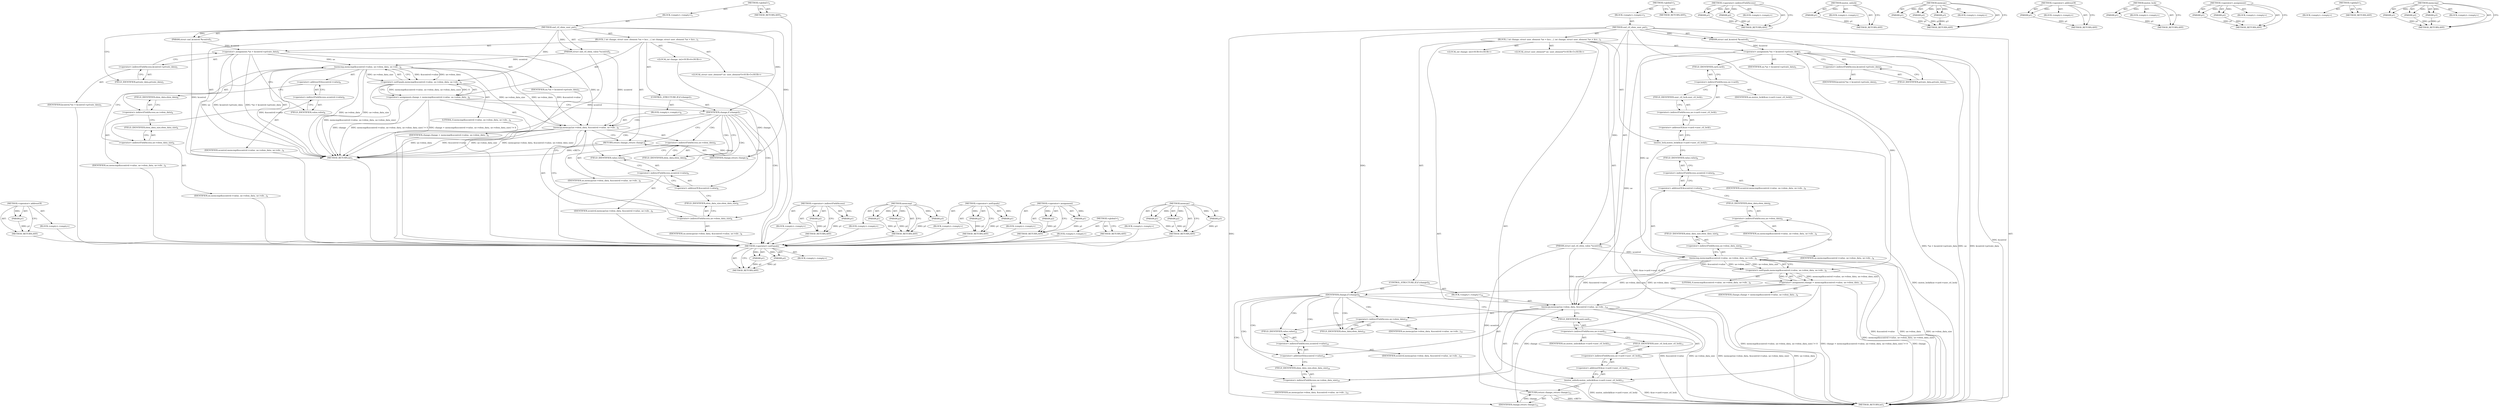 digraph "memcmp" {
vulnerable_94 [label=<(METHOD,&lt;operator&gt;.addressOf)>];
vulnerable_95 [label=<(PARAM,p1)>];
vulnerable_96 [label=<(BLOCK,&lt;empty&gt;,&lt;empty&gt;)>];
vulnerable_97 [label=<(METHOD_RETURN,ANY)>];
vulnerable_6 [label=<(METHOD,&lt;global&gt;)<SUB>1</SUB>>];
vulnerable_7 [label=<(BLOCK,&lt;empty&gt;,&lt;empty&gt;)<SUB>1</SUB>>];
vulnerable_8 [label=<(METHOD,snd_ctl_elem_user_put)<SUB>1</SUB>>];
vulnerable_9 [label=<(PARAM,struct snd_kcontrol *kcontrol)<SUB>1</SUB>>];
vulnerable_10 [label=<(PARAM,struct snd_ctl_elem_value *ucontrol)<SUB>2</SUB>>];
vulnerable_11 [label=<(BLOCK,{
 	int change;
 	struct user_element *ue = kco...,{
 	int change;
 	struct user_element *ue = kco...)<SUB>3</SUB>>];
vulnerable_12 [label="<(LOCAL,int change: int)<SUB>4</SUB>>"];
vulnerable_13 [label="<(LOCAL,struct user_element* ue: user_element*)<SUB>5</SUB>>"];
vulnerable_14 [label=<(&lt;operator&gt;.assignment,*ue = kcontrol-&gt;private_data)<SUB>5</SUB>>];
vulnerable_15 [label=<(IDENTIFIER,ue,*ue = kcontrol-&gt;private_data)<SUB>5</SUB>>];
vulnerable_16 [label=<(&lt;operator&gt;.indirectFieldAccess,kcontrol-&gt;private_data)<SUB>5</SUB>>];
vulnerable_17 [label=<(IDENTIFIER,kcontrol,*ue = kcontrol-&gt;private_data)<SUB>5</SUB>>];
vulnerable_18 [label=<(FIELD_IDENTIFIER,private_data,private_data)<SUB>5</SUB>>];
vulnerable_19 [label=<(&lt;operator&gt;.assignment,change = memcmp(&amp;ucontrol-&gt;value, ue-&gt;elem_data...)<SUB>6</SUB>>];
vulnerable_20 [label=<(IDENTIFIER,change,change = memcmp(&amp;ucontrol-&gt;value, ue-&gt;elem_data...)<SUB>6</SUB>>];
vulnerable_21 [label=<(&lt;operator&gt;.notEquals,memcmp(&amp;ucontrol-&gt;value, ue-&gt;elem_data, ue-&gt;ele...)<SUB>6</SUB>>];
vulnerable_22 [label=<(memcmp,memcmp(&amp;ucontrol-&gt;value, ue-&gt;elem_data, ue-&gt;ele...)<SUB>6</SUB>>];
vulnerable_23 [label=<(&lt;operator&gt;.addressOf,&amp;ucontrol-&gt;value)<SUB>6</SUB>>];
vulnerable_24 [label=<(&lt;operator&gt;.indirectFieldAccess,ucontrol-&gt;value)<SUB>6</SUB>>];
vulnerable_25 [label=<(IDENTIFIER,ucontrol,memcmp(&amp;ucontrol-&gt;value, ue-&gt;elem_data, ue-&gt;ele...)<SUB>6</SUB>>];
vulnerable_26 [label=<(FIELD_IDENTIFIER,value,value)<SUB>6</SUB>>];
vulnerable_27 [label=<(&lt;operator&gt;.indirectFieldAccess,ue-&gt;elem_data)<SUB>6</SUB>>];
vulnerable_28 [label=<(IDENTIFIER,ue,memcmp(&amp;ucontrol-&gt;value, ue-&gt;elem_data, ue-&gt;ele...)<SUB>6</SUB>>];
vulnerable_29 [label=<(FIELD_IDENTIFIER,elem_data,elem_data)<SUB>6</SUB>>];
vulnerable_30 [label=<(&lt;operator&gt;.indirectFieldAccess,ue-&gt;elem_data_size)<SUB>6</SUB>>];
vulnerable_31 [label=<(IDENTIFIER,ue,memcmp(&amp;ucontrol-&gt;value, ue-&gt;elem_data, ue-&gt;ele...)<SUB>6</SUB>>];
vulnerable_32 [label=<(FIELD_IDENTIFIER,elem_data_size,elem_data_size)<SUB>6</SUB>>];
vulnerable_33 [label=<(LITERAL,0,memcmp(&amp;ucontrol-&gt;value, ue-&gt;elem_data, ue-&gt;ele...)<SUB>6</SUB>>];
vulnerable_34 [label=<(CONTROL_STRUCTURE,IF,if (change))<SUB>7</SUB>>];
vulnerable_35 [label=<(IDENTIFIER,change,if (change))<SUB>7</SUB>>];
vulnerable_36 [label=<(BLOCK,&lt;empty&gt;,&lt;empty&gt;)<SUB>8</SUB>>];
vulnerable_37 [label=<(memcpy,memcpy(ue-&gt;elem_data, &amp;ucontrol-&gt;value, ue-&gt;ele...)<SUB>8</SUB>>];
vulnerable_38 [label=<(&lt;operator&gt;.indirectFieldAccess,ue-&gt;elem_data)<SUB>8</SUB>>];
vulnerable_39 [label=<(IDENTIFIER,ue,memcpy(ue-&gt;elem_data, &amp;ucontrol-&gt;value, ue-&gt;ele...)<SUB>8</SUB>>];
vulnerable_40 [label=<(FIELD_IDENTIFIER,elem_data,elem_data)<SUB>8</SUB>>];
vulnerable_41 [label=<(&lt;operator&gt;.addressOf,&amp;ucontrol-&gt;value)<SUB>8</SUB>>];
vulnerable_42 [label=<(&lt;operator&gt;.indirectFieldAccess,ucontrol-&gt;value)<SUB>8</SUB>>];
vulnerable_43 [label=<(IDENTIFIER,ucontrol,memcpy(ue-&gt;elem_data, &amp;ucontrol-&gt;value, ue-&gt;ele...)<SUB>8</SUB>>];
vulnerable_44 [label=<(FIELD_IDENTIFIER,value,value)<SUB>8</SUB>>];
vulnerable_45 [label=<(&lt;operator&gt;.indirectFieldAccess,ue-&gt;elem_data_size)<SUB>8</SUB>>];
vulnerable_46 [label=<(IDENTIFIER,ue,memcpy(ue-&gt;elem_data, &amp;ucontrol-&gt;value, ue-&gt;ele...)<SUB>8</SUB>>];
vulnerable_47 [label=<(FIELD_IDENTIFIER,elem_data_size,elem_data_size)<SUB>8</SUB>>];
vulnerable_48 [label=<(RETURN,return change;,return change;)<SUB>9</SUB>>];
vulnerable_49 [label=<(IDENTIFIER,change,return change;)<SUB>9</SUB>>];
vulnerable_50 [label=<(METHOD_RETURN,int)<SUB>1</SUB>>];
vulnerable_52 [label=<(METHOD_RETURN,ANY)<SUB>1</SUB>>];
vulnerable_78 [label=<(METHOD,&lt;operator&gt;.indirectFieldAccess)>];
vulnerable_79 [label=<(PARAM,p1)>];
vulnerable_80 [label=<(PARAM,p2)>];
vulnerable_81 [label=<(BLOCK,&lt;empty&gt;,&lt;empty&gt;)>];
vulnerable_82 [label=<(METHOD_RETURN,ANY)>];
vulnerable_88 [label=<(METHOD,memcmp)>];
vulnerable_89 [label=<(PARAM,p1)>];
vulnerable_90 [label=<(PARAM,p2)>];
vulnerable_91 [label=<(PARAM,p3)>];
vulnerable_92 [label=<(BLOCK,&lt;empty&gt;,&lt;empty&gt;)>];
vulnerable_93 [label=<(METHOD_RETURN,ANY)>];
vulnerable_83 [label=<(METHOD,&lt;operator&gt;.notEquals)>];
vulnerable_84 [label=<(PARAM,p1)>];
vulnerable_85 [label=<(PARAM,p2)>];
vulnerable_86 [label=<(BLOCK,&lt;empty&gt;,&lt;empty&gt;)>];
vulnerable_87 [label=<(METHOD_RETURN,ANY)>];
vulnerable_73 [label=<(METHOD,&lt;operator&gt;.assignment)>];
vulnerable_74 [label=<(PARAM,p1)>];
vulnerable_75 [label=<(PARAM,p2)>];
vulnerable_76 [label=<(BLOCK,&lt;empty&gt;,&lt;empty&gt;)>];
vulnerable_77 [label=<(METHOD_RETURN,ANY)>];
vulnerable_67 [label=<(METHOD,&lt;global&gt;)<SUB>1</SUB>>];
vulnerable_68 [label=<(BLOCK,&lt;empty&gt;,&lt;empty&gt;)>];
vulnerable_69 [label=<(METHOD_RETURN,ANY)>];
vulnerable_98 [label=<(METHOD,memcpy)>];
vulnerable_99 [label=<(PARAM,p1)>];
vulnerable_100 [label=<(PARAM,p2)>];
vulnerable_101 [label=<(PARAM,p3)>];
vulnerable_102 [label=<(BLOCK,&lt;empty&gt;,&lt;empty&gt;)>];
vulnerable_103 [label=<(METHOD_RETURN,ANY)>];
fixed_105 [label=<(METHOD,&lt;operator&gt;.notEquals)>];
fixed_106 [label=<(PARAM,p1)>];
fixed_107 [label=<(PARAM,p2)>];
fixed_108 [label=<(BLOCK,&lt;empty&gt;,&lt;empty&gt;)>];
fixed_109 [label=<(METHOD_RETURN,ANY)>];
fixed_6 [label=<(METHOD,&lt;global&gt;)<SUB>1</SUB>>];
fixed_7 [label=<(BLOCK,&lt;empty&gt;,&lt;empty&gt;)<SUB>1</SUB>>];
fixed_8 [label=<(METHOD,snd_ctl_elem_user_put)<SUB>1</SUB>>];
fixed_9 [label=<(PARAM,struct snd_kcontrol *kcontrol)<SUB>1</SUB>>];
fixed_10 [label=<(PARAM,struct snd_ctl_elem_value *ucontrol)<SUB>2</SUB>>];
fixed_11 [label=<(BLOCK,{
 	int change;
 	struct user_element *ue = kco...,{
 	int change;
 	struct user_element *ue = kco...)<SUB>3</SUB>>];
fixed_12 [label="<(LOCAL,int change: int)<SUB>4</SUB>>"];
fixed_13 [label="<(LOCAL,struct user_element* ue: user_element*)<SUB>5</SUB>>"];
fixed_14 [label=<(&lt;operator&gt;.assignment,*ue = kcontrol-&gt;private_data)<SUB>5</SUB>>];
fixed_15 [label=<(IDENTIFIER,ue,*ue = kcontrol-&gt;private_data)<SUB>5</SUB>>];
fixed_16 [label=<(&lt;operator&gt;.indirectFieldAccess,kcontrol-&gt;private_data)<SUB>5</SUB>>];
fixed_17 [label=<(IDENTIFIER,kcontrol,*ue = kcontrol-&gt;private_data)<SUB>5</SUB>>];
fixed_18 [label=<(FIELD_IDENTIFIER,private_data,private_data)<SUB>5</SUB>>];
fixed_19 [label=<(mutex_lock,mutex_lock(&amp;ue-&gt;card-&gt;user_ctl_lock))<SUB>7</SUB>>];
fixed_20 [label=<(&lt;operator&gt;.addressOf,&amp;ue-&gt;card-&gt;user_ctl_lock)<SUB>7</SUB>>];
fixed_21 [label=<(&lt;operator&gt;.indirectFieldAccess,ue-&gt;card-&gt;user_ctl_lock)<SUB>7</SUB>>];
fixed_22 [label=<(&lt;operator&gt;.indirectFieldAccess,ue-&gt;card)<SUB>7</SUB>>];
fixed_23 [label=<(IDENTIFIER,ue,mutex_lock(&amp;ue-&gt;card-&gt;user_ctl_lock))<SUB>7</SUB>>];
fixed_24 [label=<(FIELD_IDENTIFIER,card,card)<SUB>7</SUB>>];
fixed_25 [label=<(FIELD_IDENTIFIER,user_ctl_lock,user_ctl_lock)<SUB>7</SUB>>];
fixed_26 [label=<(&lt;operator&gt;.assignment,change = memcmp(&amp;ucontrol-&gt;value, ue-&gt;elem_data...)<SUB>8</SUB>>];
fixed_27 [label=<(IDENTIFIER,change,change = memcmp(&amp;ucontrol-&gt;value, ue-&gt;elem_data...)<SUB>8</SUB>>];
fixed_28 [label=<(&lt;operator&gt;.notEquals,memcmp(&amp;ucontrol-&gt;value, ue-&gt;elem_data, ue-&gt;ele...)<SUB>8</SUB>>];
fixed_29 [label=<(memcmp,memcmp(&amp;ucontrol-&gt;value, ue-&gt;elem_data, ue-&gt;ele...)<SUB>8</SUB>>];
fixed_30 [label=<(&lt;operator&gt;.addressOf,&amp;ucontrol-&gt;value)<SUB>8</SUB>>];
fixed_31 [label=<(&lt;operator&gt;.indirectFieldAccess,ucontrol-&gt;value)<SUB>8</SUB>>];
fixed_32 [label=<(IDENTIFIER,ucontrol,memcmp(&amp;ucontrol-&gt;value, ue-&gt;elem_data, ue-&gt;ele...)<SUB>8</SUB>>];
fixed_33 [label=<(FIELD_IDENTIFIER,value,value)<SUB>8</SUB>>];
fixed_34 [label=<(&lt;operator&gt;.indirectFieldAccess,ue-&gt;elem_data)<SUB>8</SUB>>];
fixed_35 [label=<(IDENTIFIER,ue,memcmp(&amp;ucontrol-&gt;value, ue-&gt;elem_data, ue-&gt;ele...)<SUB>8</SUB>>];
fixed_36 [label=<(FIELD_IDENTIFIER,elem_data,elem_data)<SUB>8</SUB>>];
fixed_37 [label=<(&lt;operator&gt;.indirectFieldAccess,ue-&gt;elem_data_size)<SUB>8</SUB>>];
fixed_38 [label=<(IDENTIFIER,ue,memcmp(&amp;ucontrol-&gt;value, ue-&gt;elem_data, ue-&gt;ele...)<SUB>8</SUB>>];
fixed_39 [label=<(FIELD_IDENTIFIER,elem_data_size,elem_data_size)<SUB>8</SUB>>];
fixed_40 [label=<(LITERAL,0,memcmp(&amp;ucontrol-&gt;value, ue-&gt;elem_data, ue-&gt;ele...)<SUB>8</SUB>>];
fixed_41 [label=<(CONTROL_STRUCTURE,IF,if (change))<SUB>9</SUB>>];
fixed_42 [label=<(IDENTIFIER,change,if (change))<SUB>9</SUB>>];
fixed_43 [label=<(BLOCK,&lt;empty&gt;,&lt;empty&gt;)<SUB>10</SUB>>];
fixed_44 [label=<(memcpy,memcpy(ue-&gt;elem_data, &amp;ucontrol-&gt;value, ue-&gt;ele...)<SUB>10</SUB>>];
fixed_45 [label=<(&lt;operator&gt;.indirectFieldAccess,ue-&gt;elem_data)<SUB>10</SUB>>];
fixed_46 [label=<(IDENTIFIER,ue,memcpy(ue-&gt;elem_data, &amp;ucontrol-&gt;value, ue-&gt;ele...)<SUB>10</SUB>>];
fixed_47 [label=<(FIELD_IDENTIFIER,elem_data,elem_data)<SUB>10</SUB>>];
fixed_48 [label=<(&lt;operator&gt;.addressOf,&amp;ucontrol-&gt;value)<SUB>10</SUB>>];
fixed_49 [label=<(&lt;operator&gt;.indirectFieldAccess,ucontrol-&gt;value)<SUB>10</SUB>>];
fixed_50 [label=<(IDENTIFIER,ucontrol,memcpy(ue-&gt;elem_data, &amp;ucontrol-&gt;value, ue-&gt;ele...)<SUB>10</SUB>>];
fixed_51 [label=<(FIELD_IDENTIFIER,value,value)<SUB>10</SUB>>];
fixed_52 [label=<(&lt;operator&gt;.indirectFieldAccess,ue-&gt;elem_data_size)<SUB>10</SUB>>];
fixed_53 [label=<(IDENTIFIER,ue,memcpy(ue-&gt;elem_data, &amp;ucontrol-&gt;value, ue-&gt;ele...)<SUB>10</SUB>>];
fixed_54 [label=<(FIELD_IDENTIFIER,elem_data_size,elem_data_size)<SUB>10</SUB>>];
fixed_55 [label=<(mutex_unlock,mutex_unlock(&amp;ue-&gt;card-&gt;user_ctl_lock))<SUB>11</SUB>>];
fixed_56 [label=<(&lt;operator&gt;.addressOf,&amp;ue-&gt;card-&gt;user_ctl_lock)<SUB>11</SUB>>];
fixed_57 [label=<(&lt;operator&gt;.indirectFieldAccess,ue-&gt;card-&gt;user_ctl_lock)<SUB>11</SUB>>];
fixed_58 [label=<(&lt;operator&gt;.indirectFieldAccess,ue-&gt;card)<SUB>11</SUB>>];
fixed_59 [label=<(IDENTIFIER,ue,mutex_unlock(&amp;ue-&gt;card-&gt;user_ctl_lock))<SUB>11</SUB>>];
fixed_60 [label=<(FIELD_IDENTIFIER,card,card)<SUB>11</SUB>>];
fixed_61 [label=<(FIELD_IDENTIFIER,user_ctl_lock,user_ctl_lock)<SUB>11</SUB>>];
fixed_62 [label=<(RETURN,return change;,return change;)<SUB>12</SUB>>];
fixed_63 [label=<(IDENTIFIER,change,return change;)<SUB>12</SUB>>];
fixed_64 [label=<(METHOD_RETURN,int)<SUB>1</SUB>>];
fixed_66 [label=<(METHOD_RETURN,ANY)<SUB>1</SUB>>];
fixed_92 [label=<(METHOD,&lt;operator&gt;.indirectFieldAccess)>];
fixed_93 [label=<(PARAM,p1)>];
fixed_94 [label=<(PARAM,p2)>];
fixed_95 [label=<(BLOCK,&lt;empty&gt;,&lt;empty&gt;)>];
fixed_96 [label=<(METHOD_RETURN,ANY)>];
fixed_122 [label=<(METHOD,mutex_unlock)>];
fixed_123 [label=<(PARAM,p1)>];
fixed_124 [label=<(BLOCK,&lt;empty&gt;,&lt;empty&gt;)>];
fixed_125 [label=<(METHOD_RETURN,ANY)>];
fixed_116 [label=<(METHOD,memcpy)>];
fixed_117 [label=<(PARAM,p1)>];
fixed_118 [label=<(PARAM,p2)>];
fixed_119 [label=<(PARAM,p3)>];
fixed_120 [label=<(BLOCK,&lt;empty&gt;,&lt;empty&gt;)>];
fixed_121 [label=<(METHOD_RETURN,ANY)>];
fixed_101 [label=<(METHOD,&lt;operator&gt;.addressOf)>];
fixed_102 [label=<(PARAM,p1)>];
fixed_103 [label=<(BLOCK,&lt;empty&gt;,&lt;empty&gt;)>];
fixed_104 [label=<(METHOD_RETURN,ANY)>];
fixed_97 [label=<(METHOD,mutex_lock)>];
fixed_98 [label=<(PARAM,p1)>];
fixed_99 [label=<(BLOCK,&lt;empty&gt;,&lt;empty&gt;)>];
fixed_100 [label=<(METHOD_RETURN,ANY)>];
fixed_87 [label=<(METHOD,&lt;operator&gt;.assignment)>];
fixed_88 [label=<(PARAM,p1)>];
fixed_89 [label=<(PARAM,p2)>];
fixed_90 [label=<(BLOCK,&lt;empty&gt;,&lt;empty&gt;)>];
fixed_91 [label=<(METHOD_RETURN,ANY)>];
fixed_81 [label=<(METHOD,&lt;global&gt;)<SUB>1</SUB>>];
fixed_82 [label=<(BLOCK,&lt;empty&gt;,&lt;empty&gt;)>];
fixed_83 [label=<(METHOD_RETURN,ANY)>];
fixed_110 [label=<(METHOD,memcmp)>];
fixed_111 [label=<(PARAM,p1)>];
fixed_112 [label=<(PARAM,p2)>];
fixed_113 [label=<(PARAM,p3)>];
fixed_114 [label=<(BLOCK,&lt;empty&gt;,&lt;empty&gt;)>];
fixed_115 [label=<(METHOD_RETURN,ANY)>];
vulnerable_94 -> vulnerable_95  [key=0, label="AST: "];
vulnerable_94 -> vulnerable_95  [key=1, label="DDG: "];
vulnerable_94 -> vulnerable_96  [key=0, label="AST: "];
vulnerable_94 -> vulnerable_97  [key=0, label="AST: "];
vulnerable_94 -> vulnerable_97  [key=1, label="CFG: "];
vulnerable_95 -> vulnerable_97  [key=0, label="DDG: p1"];
vulnerable_96 -> fixed_105  [key=0];
vulnerable_97 -> fixed_105  [key=0];
vulnerable_6 -> vulnerable_7  [key=0, label="AST: "];
vulnerable_6 -> vulnerable_52  [key=0, label="AST: "];
vulnerable_6 -> vulnerable_52  [key=1, label="CFG: "];
vulnerable_7 -> vulnerable_8  [key=0, label="AST: "];
vulnerable_8 -> vulnerable_9  [key=0, label="AST: "];
vulnerable_8 -> vulnerable_9  [key=1, label="DDG: "];
vulnerable_8 -> vulnerable_10  [key=0, label="AST: "];
vulnerable_8 -> vulnerable_10  [key=1, label="DDG: "];
vulnerable_8 -> vulnerable_11  [key=0, label="AST: "];
vulnerable_8 -> vulnerable_50  [key=0, label="AST: "];
vulnerable_8 -> vulnerable_18  [key=0, label="CFG: "];
vulnerable_8 -> vulnerable_35  [key=0, label="DDG: "];
vulnerable_8 -> vulnerable_49  [key=0, label="DDG: "];
vulnerable_8 -> vulnerable_21  [key=0, label="DDG: "];
vulnerable_9 -> vulnerable_50  [key=0, label="DDG: kcontrol"];
vulnerable_9 -> vulnerable_14  [key=0, label="DDG: kcontrol"];
vulnerable_10 -> vulnerable_50  [key=0, label="DDG: ucontrol"];
vulnerable_10 -> vulnerable_22  [key=0, label="DDG: ucontrol"];
vulnerable_10 -> vulnerable_37  [key=0, label="DDG: ucontrol"];
vulnerable_11 -> vulnerable_12  [key=0, label="AST: "];
vulnerable_11 -> vulnerable_13  [key=0, label="AST: "];
vulnerable_11 -> vulnerable_14  [key=0, label="AST: "];
vulnerable_11 -> vulnerable_19  [key=0, label="AST: "];
vulnerable_11 -> vulnerable_34  [key=0, label="AST: "];
vulnerable_11 -> vulnerable_48  [key=0, label="AST: "];
vulnerable_12 -> fixed_105  [key=0];
vulnerable_13 -> fixed_105  [key=0];
vulnerable_14 -> vulnerable_15  [key=0, label="AST: "];
vulnerable_14 -> vulnerable_16  [key=0, label="AST: "];
vulnerable_14 -> vulnerable_26  [key=0, label="CFG: "];
vulnerable_14 -> vulnerable_50  [key=0, label="DDG: ue"];
vulnerable_14 -> vulnerable_50  [key=1, label="DDG: kcontrol-&gt;private_data"];
vulnerable_14 -> vulnerable_50  [key=2, label="DDG: *ue = kcontrol-&gt;private_data"];
vulnerable_14 -> vulnerable_22  [key=0, label="DDG: ue"];
vulnerable_14 -> vulnerable_37  [key=0, label="DDG: ue"];
vulnerable_15 -> fixed_105  [key=0];
vulnerable_16 -> vulnerable_17  [key=0, label="AST: "];
vulnerable_16 -> vulnerable_18  [key=0, label="AST: "];
vulnerable_16 -> vulnerable_14  [key=0, label="CFG: "];
vulnerable_17 -> fixed_105  [key=0];
vulnerable_18 -> vulnerable_16  [key=0, label="CFG: "];
vulnerable_19 -> vulnerable_20  [key=0, label="AST: "];
vulnerable_19 -> vulnerable_21  [key=0, label="AST: "];
vulnerable_19 -> vulnerable_35  [key=0, label="CFG: "];
vulnerable_19 -> vulnerable_50  [key=0, label="DDG: change"];
vulnerable_19 -> vulnerable_50  [key=1, label="DDG: memcmp(&amp;ucontrol-&gt;value, ue-&gt;elem_data, ue-&gt;elem_data_size) != 0"];
vulnerable_19 -> vulnerable_50  [key=2, label="DDG: change = memcmp(&amp;ucontrol-&gt;value, ue-&gt;elem_data, ue-&gt;elem_data_size) != 0"];
vulnerable_19 -> vulnerable_49  [key=0, label="DDG: change"];
vulnerable_20 -> fixed_105  [key=0];
vulnerable_21 -> vulnerable_22  [key=0, label="AST: "];
vulnerable_21 -> vulnerable_33  [key=0, label="AST: "];
vulnerable_21 -> vulnerable_19  [key=0, label="CFG: "];
vulnerable_21 -> vulnerable_19  [key=1, label="DDG: memcmp(&amp;ucontrol-&gt;value, ue-&gt;elem_data, ue-&gt;elem_data_size)"];
vulnerable_21 -> vulnerable_19  [key=2, label="DDG: 0"];
vulnerable_21 -> vulnerable_50  [key=0, label="DDG: memcmp(&amp;ucontrol-&gt;value, ue-&gt;elem_data, ue-&gt;elem_data_size)"];
vulnerable_22 -> vulnerable_23  [key=0, label="AST: "];
vulnerable_22 -> vulnerable_27  [key=0, label="AST: "];
vulnerable_22 -> vulnerable_30  [key=0, label="AST: "];
vulnerable_22 -> vulnerable_21  [key=0, label="CFG: "];
vulnerable_22 -> vulnerable_21  [key=1, label="DDG: &amp;ucontrol-&gt;value"];
vulnerable_22 -> vulnerable_21  [key=2, label="DDG: ue-&gt;elem_data"];
vulnerable_22 -> vulnerable_21  [key=3, label="DDG: ue-&gt;elem_data_size"];
vulnerable_22 -> vulnerable_50  [key=0, label="DDG: &amp;ucontrol-&gt;value"];
vulnerable_22 -> vulnerable_50  [key=1, label="DDG: ue-&gt;elem_data"];
vulnerable_22 -> vulnerable_50  [key=2, label="DDG: ue-&gt;elem_data_size"];
vulnerable_22 -> vulnerable_37  [key=0, label="DDG: ue-&gt;elem_data"];
vulnerable_22 -> vulnerable_37  [key=1, label="DDG: &amp;ucontrol-&gt;value"];
vulnerable_22 -> vulnerable_37  [key=2, label="DDG: ue-&gt;elem_data_size"];
vulnerable_23 -> vulnerable_24  [key=0, label="AST: "];
vulnerable_23 -> vulnerable_29  [key=0, label="CFG: "];
vulnerable_24 -> vulnerable_25  [key=0, label="AST: "];
vulnerable_24 -> vulnerable_26  [key=0, label="AST: "];
vulnerable_24 -> vulnerable_23  [key=0, label="CFG: "];
vulnerable_25 -> fixed_105  [key=0];
vulnerable_26 -> vulnerable_24  [key=0, label="CFG: "];
vulnerable_27 -> vulnerable_28  [key=0, label="AST: "];
vulnerable_27 -> vulnerable_29  [key=0, label="AST: "];
vulnerable_27 -> vulnerable_32  [key=0, label="CFG: "];
vulnerable_28 -> fixed_105  [key=0];
vulnerable_29 -> vulnerable_27  [key=0, label="CFG: "];
vulnerable_30 -> vulnerable_31  [key=0, label="AST: "];
vulnerable_30 -> vulnerable_32  [key=0, label="AST: "];
vulnerable_30 -> vulnerable_22  [key=0, label="CFG: "];
vulnerable_31 -> fixed_105  [key=0];
vulnerable_32 -> vulnerable_30  [key=0, label="CFG: "];
vulnerable_33 -> fixed_105  [key=0];
vulnerable_34 -> vulnerable_35  [key=0, label="AST: "];
vulnerable_34 -> vulnerable_36  [key=0, label="AST: "];
vulnerable_35 -> vulnerable_40  [key=0, label="CFG: "];
vulnerable_35 -> vulnerable_40  [key=1, label="CDG: "];
vulnerable_35 -> vulnerable_48  [key=0, label="CFG: "];
vulnerable_35 -> vulnerable_47  [key=0, label="CDG: "];
vulnerable_35 -> vulnerable_38  [key=0, label="CDG: "];
vulnerable_35 -> vulnerable_42  [key=0, label="CDG: "];
vulnerable_35 -> vulnerable_41  [key=0, label="CDG: "];
vulnerable_35 -> vulnerable_44  [key=0, label="CDG: "];
vulnerable_35 -> vulnerable_45  [key=0, label="CDG: "];
vulnerable_35 -> vulnerable_37  [key=0, label="CDG: "];
vulnerable_36 -> vulnerable_37  [key=0, label="AST: "];
vulnerable_37 -> vulnerable_38  [key=0, label="AST: "];
vulnerable_37 -> vulnerable_41  [key=0, label="AST: "];
vulnerable_37 -> vulnerable_45  [key=0, label="AST: "];
vulnerable_37 -> vulnerable_48  [key=0, label="CFG: "];
vulnerable_37 -> vulnerable_50  [key=0, label="DDG: ue-&gt;elem_data"];
vulnerable_37 -> vulnerable_50  [key=1, label="DDG: &amp;ucontrol-&gt;value"];
vulnerable_37 -> vulnerable_50  [key=2, label="DDG: ue-&gt;elem_data_size"];
vulnerable_37 -> vulnerable_50  [key=3, label="DDG: memcpy(ue-&gt;elem_data, &amp;ucontrol-&gt;value, ue-&gt;elem_data_size)"];
vulnerable_38 -> vulnerable_39  [key=0, label="AST: "];
vulnerable_38 -> vulnerable_40  [key=0, label="AST: "];
vulnerable_38 -> vulnerable_44  [key=0, label="CFG: "];
vulnerable_39 -> fixed_105  [key=0];
vulnerable_40 -> vulnerable_38  [key=0, label="CFG: "];
vulnerable_41 -> vulnerable_42  [key=0, label="AST: "];
vulnerable_41 -> vulnerable_47  [key=0, label="CFG: "];
vulnerable_42 -> vulnerable_43  [key=0, label="AST: "];
vulnerable_42 -> vulnerable_44  [key=0, label="AST: "];
vulnerable_42 -> vulnerable_41  [key=0, label="CFG: "];
vulnerable_43 -> fixed_105  [key=0];
vulnerable_44 -> vulnerable_42  [key=0, label="CFG: "];
vulnerable_45 -> vulnerable_46  [key=0, label="AST: "];
vulnerable_45 -> vulnerable_47  [key=0, label="AST: "];
vulnerable_45 -> vulnerable_37  [key=0, label="CFG: "];
vulnerable_46 -> fixed_105  [key=0];
vulnerable_47 -> vulnerable_45  [key=0, label="CFG: "];
vulnerable_48 -> vulnerable_49  [key=0, label="AST: "];
vulnerable_48 -> vulnerable_50  [key=0, label="CFG: "];
vulnerable_48 -> vulnerable_50  [key=1, label="DDG: &lt;RET&gt;"];
vulnerable_49 -> vulnerable_48  [key=0, label="DDG: change"];
vulnerable_50 -> fixed_105  [key=0];
vulnerable_52 -> fixed_105  [key=0];
vulnerable_78 -> vulnerable_79  [key=0, label="AST: "];
vulnerable_78 -> vulnerable_79  [key=1, label="DDG: "];
vulnerable_78 -> vulnerable_81  [key=0, label="AST: "];
vulnerable_78 -> vulnerable_80  [key=0, label="AST: "];
vulnerable_78 -> vulnerable_80  [key=1, label="DDG: "];
vulnerable_78 -> vulnerable_82  [key=0, label="AST: "];
vulnerable_78 -> vulnerable_82  [key=1, label="CFG: "];
vulnerable_79 -> vulnerable_82  [key=0, label="DDG: p1"];
vulnerable_80 -> vulnerable_82  [key=0, label="DDG: p2"];
vulnerable_81 -> fixed_105  [key=0];
vulnerable_82 -> fixed_105  [key=0];
vulnerable_88 -> vulnerable_89  [key=0, label="AST: "];
vulnerable_88 -> vulnerable_89  [key=1, label="DDG: "];
vulnerable_88 -> vulnerable_92  [key=0, label="AST: "];
vulnerable_88 -> vulnerable_90  [key=0, label="AST: "];
vulnerable_88 -> vulnerable_90  [key=1, label="DDG: "];
vulnerable_88 -> vulnerable_93  [key=0, label="AST: "];
vulnerable_88 -> vulnerable_93  [key=1, label="CFG: "];
vulnerable_88 -> vulnerable_91  [key=0, label="AST: "];
vulnerable_88 -> vulnerable_91  [key=1, label="DDG: "];
vulnerable_89 -> vulnerable_93  [key=0, label="DDG: p1"];
vulnerable_90 -> vulnerable_93  [key=0, label="DDG: p2"];
vulnerable_91 -> vulnerable_93  [key=0, label="DDG: p3"];
vulnerable_92 -> fixed_105  [key=0];
vulnerable_93 -> fixed_105  [key=0];
vulnerable_83 -> vulnerable_84  [key=0, label="AST: "];
vulnerable_83 -> vulnerable_84  [key=1, label="DDG: "];
vulnerable_83 -> vulnerable_86  [key=0, label="AST: "];
vulnerable_83 -> vulnerable_85  [key=0, label="AST: "];
vulnerable_83 -> vulnerable_85  [key=1, label="DDG: "];
vulnerable_83 -> vulnerable_87  [key=0, label="AST: "];
vulnerable_83 -> vulnerable_87  [key=1, label="CFG: "];
vulnerable_84 -> vulnerable_87  [key=0, label="DDG: p1"];
vulnerable_85 -> vulnerable_87  [key=0, label="DDG: p2"];
vulnerable_86 -> fixed_105  [key=0];
vulnerable_87 -> fixed_105  [key=0];
vulnerable_73 -> vulnerable_74  [key=0, label="AST: "];
vulnerable_73 -> vulnerable_74  [key=1, label="DDG: "];
vulnerable_73 -> vulnerable_76  [key=0, label="AST: "];
vulnerable_73 -> vulnerable_75  [key=0, label="AST: "];
vulnerable_73 -> vulnerable_75  [key=1, label="DDG: "];
vulnerable_73 -> vulnerable_77  [key=0, label="AST: "];
vulnerable_73 -> vulnerable_77  [key=1, label="CFG: "];
vulnerable_74 -> vulnerable_77  [key=0, label="DDG: p1"];
vulnerable_75 -> vulnerable_77  [key=0, label="DDG: p2"];
vulnerable_76 -> fixed_105  [key=0];
vulnerable_77 -> fixed_105  [key=0];
vulnerable_67 -> vulnerable_68  [key=0, label="AST: "];
vulnerable_67 -> vulnerable_69  [key=0, label="AST: "];
vulnerable_67 -> vulnerable_69  [key=1, label="CFG: "];
vulnerable_68 -> fixed_105  [key=0];
vulnerable_69 -> fixed_105  [key=0];
vulnerable_98 -> vulnerable_99  [key=0, label="AST: "];
vulnerable_98 -> vulnerable_99  [key=1, label="DDG: "];
vulnerable_98 -> vulnerable_102  [key=0, label="AST: "];
vulnerable_98 -> vulnerable_100  [key=0, label="AST: "];
vulnerable_98 -> vulnerable_100  [key=1, label="DDG: "];
vulnerable_98 -> vulnerable_103  [key=0, label="AST: "];
vulnerable_98 -> vulnerable_103  [key=1, label="CFG: "];
vulnerable_98 -> vulnerable_101  [key=0, label="AST: "];
vulnerable_98 -> vulnerable_101  [key=1, label="DDG: "];
vulnerable_99 -> vulnerable_103  [key=0, label="DDG: p1"];
vulnerable_100 -> vulnerable_103  [key=0, label="DDG: p2"];
vulnerable_101 -> vulnerable_103  [key=0, label="DDG: p3"];
vulnerable_102 -> fixed_105  [key=0];
vulnerable_103 -> fixed_105  [key=0];
fixed_105 -> fixed_106  [key=0, label="AST: "];
fixed_105 -> fixed_106  [key=1, label="DDG: "];
fixed_105 -> fixed_108  [key=0, label="AST: "];
fixed_105 -> fixed_107  [key=0, label="AST: "];
fixed_105 -> fixed_107  [key=1, label="DDG: "];
fixed_105 -> fixed_109  [key=0, label="AST: "];
fixed_105 -> fixed_109  [key=1, label="CFG: "];
fixed_106 -> fixed_109  [key=0, label="DDG: p1"];
fixed_107 -> fixed_109  [key=0, label="DDG: p2"];
fixed_6 -> fixed_7  [key=0, label="AST: "];
fixed_6 -> fixed_66  [key=0, label="AST: "];
fixed_6 -> fixed_66  [key=1, label="CFG: "];
fixed_7 -> fixed_8  [key=0, label="AST: "];
fixed_8 -> fixed_9  [key=0, label="AST: "];
fixed_8 -> fixed_9  [key=1, label="DDG: "];
fixed_8 -> fixed_10  [key=0, label="AST: "];
fixed_8 -> fixed_10  [key=1, label="DDG: "];
fixed_8 -> fixed_11  [key=0, label="AST: "];
fixed_8 -> fixed_64  [key=0, label="AST: "];
fixed_8 -> fixed_18  [key=0, label="CFG: "];
fixed_8 -> fixed_42  [key=0, label="DDG: "];
fixed_8 -> fixed_63  [key=0, label="DDG: "];
fixed_8 -> fixed_28  [key=0, label="DDG: "];
fixed_9 -> fixed_64  [key=0, label="DDG: kcontrol"];
fixed_9 -> fixed_14  [key=0, label="DDG: kcontrol"];
fixed_10 -> fixed_64  [key=0, label="DDG: ucontrol"];
fixed_10 -> fixed_29  [key=0, label="DDG: ucontrol"];
fixed_10 -> fixed_44  [key=0, label="DDG: ucontrol"];
fixed_11 -> fixed_12  [key=0, label="AST: "];
fixed_11 -> fixed_13  [key=0, label="AST: "];
fixed_11 -> fixed_14  [key=0, label="AST: "];
fixed_11 -> fixed_19  [key=0, label="AST: "];
fixed_11 -> fixed_26  [key=0, label="AST: "];
fixed_11 -> fixed_41  [key=0, label="AST: "];
fixed_11 -> fixed_55  [key=0, label="AST: "];
fixed_11 -> fixed_62  [key=0, label="AST: "];
fixed_14 -> fixed_15  [key=0, label="AST: "];
fixed_14 -> fixed_16  [key=0, label="AST: "];
fixed_14 -> fixed_24  [key=0, label="CFG: "];
fixed_14 -> fixed_64  [key=0, label="DDG: ue"];
fixed_14 -> fixed_64  [key=1, label="DDG: kcontrol-&gt;private_data"];
fixed_14 -> fixed_64  [key=2, label="DDG: *ue = kcontrol-&gt;private_data"];
fixed_14 -> fixed_29  [key=0, label="DDG: ue"];
fixed_14 -> fixed_44  [key=0, label="DDG: ue"];
fixed_16 -> fixed_17  [key=0, label="AST: "];
fixed_16 -> fixed_18  [key=0, label="AST: "];
fixed_16 -> fixed_14  [key=0, label="CFG: "];
fixed_18 -> fixed_16  [key=0, label="CFG: "];
fixed_19 -> fixed_20  [key=0, label="AST: "];
fixed_19 -> fixed_33  [key=0, label="CFG: "];
fixed_19 -> fixed_64  [key=0, label="DDG: mutex_lock(&amp;ue-&gt;card-&gt;user_ctl_lock)"];
fixed_19 -> fixed_55  [key=0, label="DDG: &amp;ue-&gt;card-&gt;user_ctl_lock"];
fixed_20 -> fixed_21  [key=0, label="AST: "];
fixed_20 -> fixed_19  [key=0, label="CFG: "];
fixed_21 -> fixed_22  [key=0, label="AST: "];
fixed_21 -> fixed_25  [key=0, label="AST: "];
fixed_21 -> fixed_20  [key=0, label="CFG: "];
fixed_22 -> fixed_23  [key=0, label="AST: "];
fixed_22 -> fixed_24  [key=0, label="AST: "];
fixed_22 -> fixed_25  [key=0, label="CFG: "];
fixed_24 -> fixed_22  [key=0, label="CFG: "];
fixed_25 -> fixed_21  [key=0, label="CFG: "];
fixed_26 -> fixed_27  [key=0, label="AST: "];
fixed_26 -> fixed_28  [key=0, label="AST: "];
fixed_26 -> fixed_42  [key=0, label="CFG: "];
fixed_26 -> fixed_64  [key=0, label="DDG: change"];
fixed_26 -> fixed_64  [key=1, label="DDG: memcmp(&amp;ucontrol-&gt;value, ue-&gt;elem_data, ue-&gt;elem_data_size) != 0"];
fixed_26 -> fixed_64  [key=2, label="DDG: change = memcmp(&amp;ucontrol-&gt;value, ue-&gt;elem_data, ue-&gt;elem_data_size) != 0"];
fixed_26 -> fixed_63  [key=0, label="DDG: change"];
fixed_28 -> fixed_29  [key=0, label="AST: "];
fixed_28 -> fixed_40  [key=0, label="AST: "];
fixed_28 -> fixed_26  [key=0, label="CFG: "];
fixed_28 -> fixed_26  [key=1, label="DDG: memcmp(&amp;ucontrol-&gt;value, ue-&gt;elem_data, ue-&gt;elem_data_size)"];
fixed_28 -> fixed_26  [key=2, label="DDG: 0"];
fixed_28 -> fixed_64  [key=0, label="DDG: memcmp(&amp;ucontrol-&gt;value, ue-&gt;elem_data, ue-&gt;elem_data_size)"];
fixed_29 -> fixed_30  [key=0, label="AST: "];
fixed_29 -> fixed_34  [key=0, label="AST: "];
fixed_29 -> fixed_37  [key=0, label="AST: "];
fixed_29 -> fixed_28  [key=0, label="CFG: "];
fixed_29 -> fixed_28  [key=1, label="DDG: &amp;ucontrol-&gt;value"];
fixed_29 -> fixed_28  [key=2, label="DDG: ue-&gt;elem_data"];
fixed_29 -> fixed_28  [key=3, label="DDG: ue-&gt;elem_data_size"];
fixed_29 -> fixed_64  [key=0, label="DDG: &amp;ucontrol-&gt;value"];
fixed_29 -> fixed_64  [key=1, label="DDG: ue-&gt;elem_data"];
fixed_29 -> fixed_64  [key=2, label="DDG: ue-&gt;elem_data_size"];
fixed_29 -> fixed_44  [key=0, label="DDG: ue-&gt;elem_data"];
fixed_29 -> fixed_44  [key=1, label="DDG: &amp;ucontrol-&gt;value"];
fixed_29 -> fixed_44  [key=2, label="DDG: ue-&gt;elem_data_size"];
fixed_30 -> fixed_31  [key=0, label="AST: "];
fixed_30 -> fixed_36  [key=0, label="CFG: "];
fixed_31 -> fixed_32  [key=0, label="AST: "];
fixed_31 -> fixed_33  [key=0, label="AST: "];
fixed_31 -> fixed_30  [key=0, label="CFG: "];
fixed_33 -> fixed_31  [key=0, label="CFG: "];
fixed_34 -> fixed_35  [key=0, label="AST: "];
fixed_34 -> fixed_36  [key=0, label="AST: "];
fixed_34 -> fixed_39  [key=0, label="CFG: "];
fixed_36 -> fixed_34  [key=0, label="CFG: "];
fixed_37 -> fixed_38  [key=0, label="AST: "];
fixed_37 -> fixed_39  [key=0, label="AST: "];
fixed_37 -> fixed_29  [key=0, label="CFG: "];
fixed_39 -> fixed_37  [key=0, label="CFG: "];
fixed_41 -> fixed_42  [key=0, label="AST: "];
fixed_41 -> fixed_43  [key=0, label="AST: "];
fixed_42 -> fixed_47  [key=0, label="CFG: "];
fixed_42 -> fixed_47  [key=1, label="CDG: "];
fixed_42 -> fixed_60  [key=0, label="CFG: "];
fixed_42 -> fixed_48  [key=0, label="CDG: "];
fixed_42 -> fixed_49  [key=0, label="CDG: "];
fixed_42 -> fixed_51  [key=0, label="CDG: "];
fixed_42 -> fixed_44  [key=0, label="CDG: "];
fixed_42 -> fixed_54  [key=0, label="CDG: "];
fixed_42 -> fixed_45  [key=0, label="CDG: "];
fixed_42 -> fixed_52  [key=0, label="CDG: "];
fixed_43 -> fixed_44  [key=0, label="AST: "];
fixed_44 -> fixed_45  [key=0, label="AST: "];
fixed_44 -> fixed_48  [key=0, label="AST: "];
fixed_44 -> fixed_52  [key=0, label="AST: "];
fixed_44 -> fixed_60  [key=0, label="CFG: "];
fixed_44 -> fixed_64  [key=0, label="DDG: ue-&gt;elem_data"];
fixed_44 -> fixed_64  [key=1, label="DDG: &amp;ucontrol-&gt;value"];
fixed_44 -> fixed_64  [key=2, label="DDG: ue-&gt;elem_data_size"];
fixed_44 -> fixed_64  [key=3, label="DDG: memcpy(ue-&gt;elem_data, &amp;ucontrol-&gt;value, ue-&gt;elem_data_size)"];
fixed_45 -> fixed_46  [key=0, label="AST: "];
fixed_45 -> fixed_47  [key=0, label="AST: "];
fixed_45 -> fixed_51  [key=0, label="CFG: "];
fixed_47 -> fixed_45  [key=0, label="CFG: "];
fixed_48 -> fixed_49  [key=0, label="AST: "];
fixed_48 -> fixed_54  [key=0, label="CFG: "];
fixed_49 -> fixed_50  [key=0, label="AST: "];
fixed_49 -> fixed_51  [key=0, label="AST: "];
fixed_49 -> fixed_48  [key=0, label="CFG: "];
fixed_51 -> fixed_49  [key=0, label="CFG: "];
fixed_52 -> fixed_53  [key=0, label="AST: "];
fixed_52 -> fixed_54  [key=0, label="AST: "];
fixed_52 -> fixed_44  [key=0, label="CFG: "];
fixed_54 -> fixed_52  [key=0, label="CFG: "];
fixed_55 -> fixed_56  [key=0, label="AST: "];
fixed_55 -> fixed_62  [key=0, label="CFG: "];
fixed_55 -> fixed_64  [key=0, label="DDG: &amp;ue-&gt;card-&gt;user_ctl_lock"];
fixed_55 -> fixed_64  [key=1, label="DDG: mutex_unlock(&amp;ue-&gt;card-&gt;user_ctl_lock)"];
fixed_56 -> fixed_57  [key=0, label="AST: "];
fixed_56 -> fixed_55  [key=0, label="CFG: "];
fixed_57 -> fixed_58  [key=0, label="AST: "];
fixed_57 -> fixed_61  [key=0, label="AST: "];
fixed_57 -> fixed_56  [key=0, label="CFG: "];
fixed_58 -> fixed_59  [key=0, label="AST: "];
fixed_58 -> fixed_60  [key=0, label="AST: "];
fixed_58 -> fixed_61  [key=0, label="CFG: "];
fixed_60 -> fixed_58  [key=0, label="CFG: "];
fixed_61 -> fixed_57  [key=0, label="CFG: "];
fixed_62 -> fixed_63  [key=0, label="AST: "];
fixed_62 -> fixed_64  [key=0, label="CFG: "];
fixed_62 -> fixed_64  [key=1, label="DDG: &lt;RET&gt;"];
fixed_63 -> fixed_62  [key=0, label="DDG: change"];
fixed_92 -> fixed_93  [key=0, label="AST: "];
fixed_92 -> fixed_93  [key=1, label="DDG: "];
fixed_92 -> fixed_95  [key=0, label="AST: "];
fixed_92 -> fixed_94  [key=0, label="AST: "];
fixed_92 -> fixed_94  [key=1, label="DDG: "];
fixed_92 -> fixed_96  [key=0, label="AST: "];
fixed_92 -> fixed_96  [key=1, label="CFG: "];
fixed_93 -> fixed_96  [key=0, label="DDG: p1"];
fixed_94 -> fixed_96  [key=0, label="DDG: p2"];
fixed_122 -> fixed_123  [key=0, label="AST: "];
fixed_122 -> fixed_123  [key=1, label="DDG: "];
fixed_122 -> fixed_124  [key=0, label="AST: "];
fixed_122 -> fixed_125  [key=0, label="AST: "];
fixed_122 -> fixed_125  [key=1, label="CFG: "];
fixed_123 -> fixed_125  [key=0, label="DDG: p1"];
fixed_116 -> fixed_117  [key=0, label="AST: "];
fixed_116 -> fixed_117  [key=1, label="DDG: "];
fixed_116 -> fixed_120  [key=0, label="AST: "];
fixed_116 -> fixed_118  [key=0, label="AST: "];
fixed_116 -> fixed_118  [key=1, label="DDG: "];
fixed_116 -> fixed_121  [key=0, label="AST: "];
fixed_116 -> fixed_121  [key=1, label="CFG: "];
fixed_116 -> fixed_119  [key=0, label="AST: "];
fixed_116 -> fixed_119  [key=1, label="DDG: "];
fixed_117 -> fixed_121  [key=0, label="DDG: p1"];
fixed_118 -> fixed_121  [key=0, label="DDG: p2"];
fixed_119 -> fixed_121  [key=0, label="DDG: p3"];
fixed_101 -> fixed_102  [key=0, label="AST: "];
fixed_101 -> fixed_102  [key=1, label="DDG: "];
fixed_101 -> fixed_103  [key=0, label="AST: "];
fixed_101 -> fixed_104  [key=0, label="AST: "];
fixed_101 -> fixed_104  [key=1, label="CFG: "];
fixed_102 -> fixed_104  [key=0, label="DDG: p1"];
fixed_97 -> fixed_98  [key=0, label="AST: "];
fixed_97 -> fixed_98  [key=1, label="DDG: "];
fixed_97 -> fixed_99  [key=0, label="AST: "];
fixed_97 -> fixed_100  [key=0, label="AST: "];
fixed_97 -> fixed_100  [key=1, label="CFG: "];
fixed_98 -> fixed_100  [key=0, label="DDG: p1"];
fixed_87 -> fixed_88  [key=0, label="AST: "];
fixed_87 -> fixed_88  [key=1, label="DDG: "];
fixed_87 -> fixed_90  [key=0, label="AST: "];
fixed_87 -> fixed_89  [key=0, label="AST: "];
fixed_87 -> fixed_89  [key=1, label="DDG: "];
fixed_87 -> fixed_91  [key=0, label="AST: "];
fixed_87 -> fixed_91  [key=1, label="CFG: "];
fixed_88 -> fixed_91  [key=0, label="DDG: p1"];
fixed_89 -> fixed_91  [key=0, label="DDG: p2"];
fixed_81 -> fixed_82  [key=0, label="AST: "];
fixed_81 -> fixed_83  [key=0, label="AST: "];
fixed_81 -> fixed_83  [key=1, label="CFG: "];
fixed_110 -> fixed_111  [key=0, label="AST: "];
fixed_110 -> fixed_111  [key=1, label="DDG: "];
fixed_110 -> fixed_114  [key=0, label="AST: "];
fixed_110 -> fixed_112  [key=0, label="AST: "];
fixed_110 -> fixed_112  [key=1, label="DDG: "];
fixed_110 -> fixed_115  [key=0, label="AST: "];
fixed_110 -> fixed_115  [key=1, label="CFG: "];
fixed_110 -> fixed_113  [key=0, label="AST: "];
fixed_110 -> fixed_113  [key=1, label="DDG: "];
fixed_111 -> fixed_115  [key=0, label="DDG: p1"];
fixed_112 -> fixed_115  [key=0, label="DDG: p2"];
fixed_113 -> fixed_115  [key=0, label="DDG: p3"];
}

